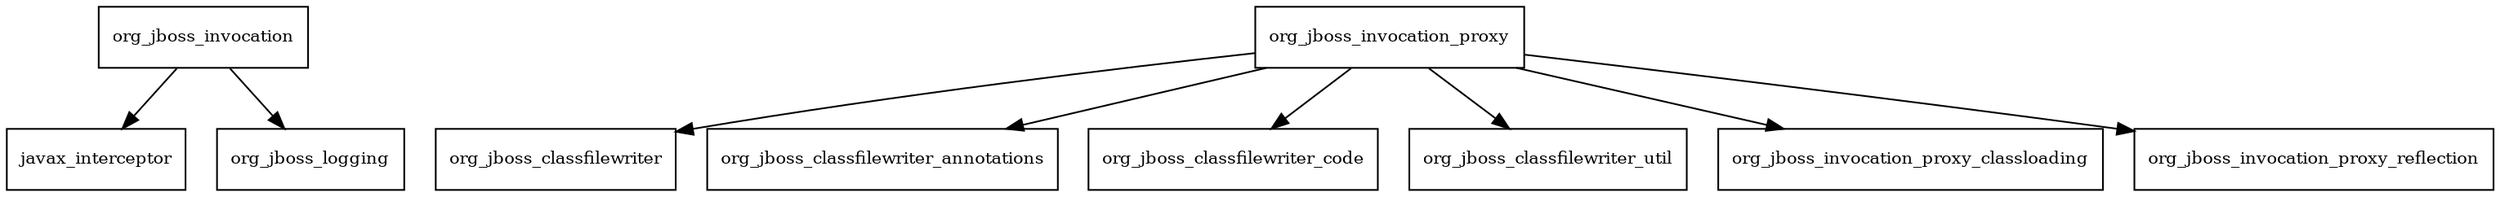 digraph jboss_invocation_1_1_2_Final_redhat_1_package_dependencies {
  node [shape = box, fontsize=10.0];
  org_jboss_invocation -> javax_interceptor;
  org_jboss_invocation -> org_jboss_logging;
  org_jboss_invocation_proxy -> org_jboss_classfilewriter;
  org_jboss_invocation_proxy -> org_jboss_classfilewriter_annotations;
  org_jboss_invocation_proxy -> org_jboss_classfilewriter_code;
  org_jboss_invocation_proxy -> org_jboss_classfilewriter_util;
  org_jboss_invocation_proxy -> org_jboss_invocation_proxy_classloading;
  org_jboss_invocation_proxy -> org_jboss_invocation_proxy_reflection;
}
